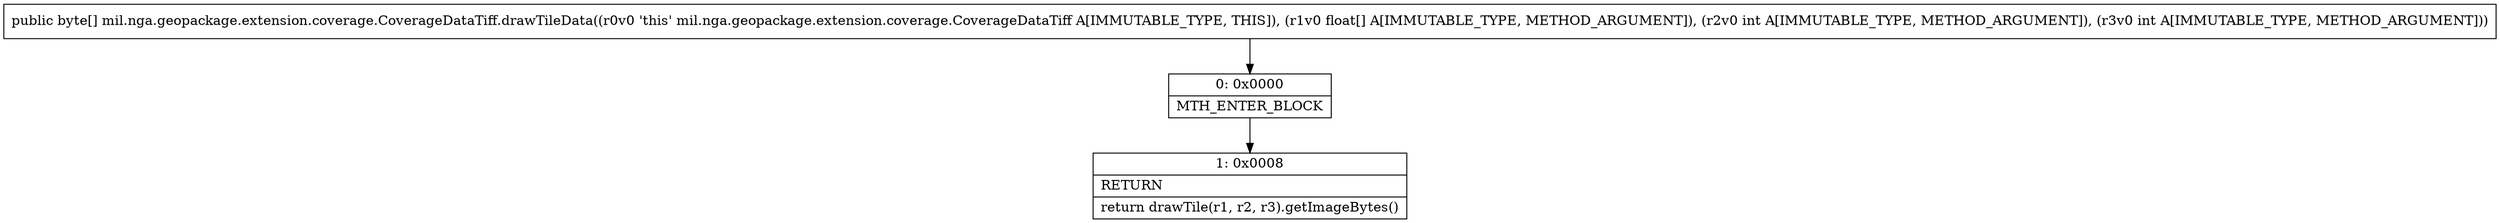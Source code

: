 digraph "CFG formil.nga.geopackage.extension.coverage.CoverageDataTiff.drawTileData([FII)[B" {
Node_0 [shape=record,label="{0\:\ 0x0000|MTH_ENTER_BLOCK\l}"];
Node_1 [shape=record,label="{1\:\ 0x0008|RETURN\l|return drawTile(r1, r2, r3).getImageBytes()\l}"];
MethodNode[shape=record,label="{public byte[] mil.nga.geopackage.extension.coverage.CoverageDataTiff.drawTileData((r0v0 'this' mil.nga.geopackage.extension.coverage.CoverageDataTiff A[IMMUTABLE_TYPE, THIS]), (r1v0 float[] A[IMMUTABLE_TYPE, METHOD_ARGUMENT]), (r2v0 int A[IMMUTABLE_TYPE, METHOD_ARGUMENT]), (r3v0 int A[IMMUTABLE_TYPE, METHOD_ARGUMENT])) }"];
MethodNode -> Node_0;
Node_0 -> Node_1;
}


